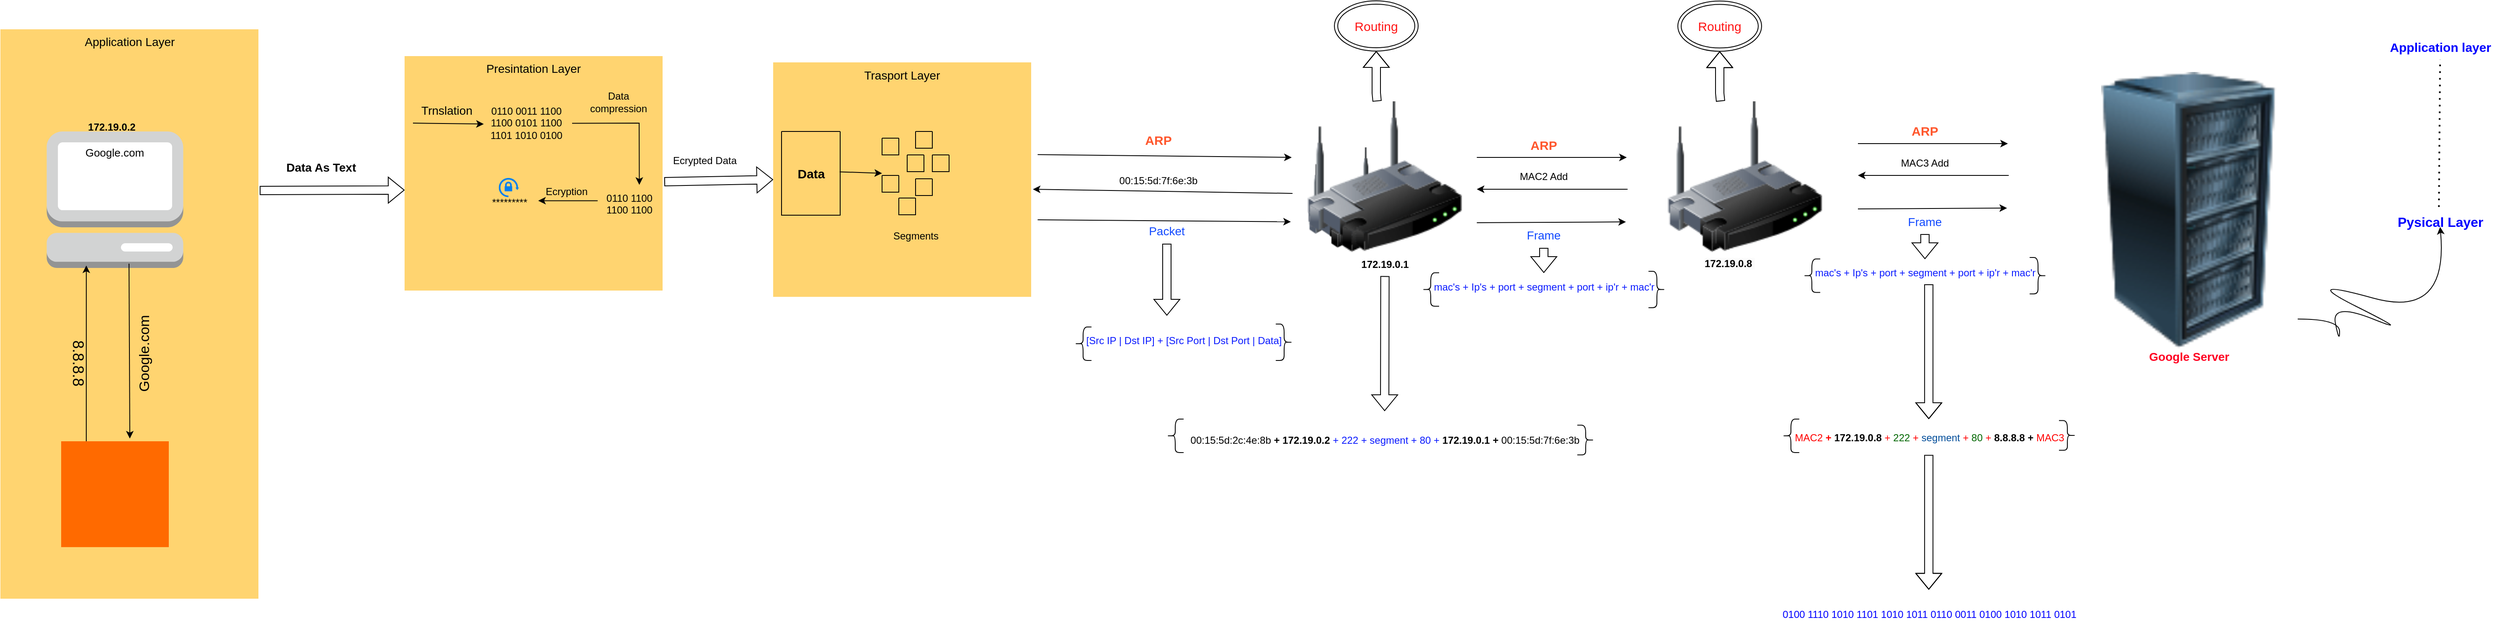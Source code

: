 <mxfile version="26.1.0">
  <diagram name="Page-1" id="e3a06f82-3646-2815-327d-82caf3d4e204">
    <mxGraphModel dx="2950.5" dy="822" grid="1" gridSize="10" guides="1" tooltips="1" connect="1" arrows="1" fold="1" page="1" pageScale="1.5" pageWidth="1169" pageHeight="826" background="none" math="0" shadow="0">
      <root>
        <mxCell id="0" style=";html=1;" />
        <mxCell id="1" style=";html=1;" parent="0" />
        <mxCell id="ifr2l9wg8Xfpjjbt6OwT-125" value="Application Layer" style="whiteSpace=wrap;html=1;fillColor=#FFD470;gradientColor=none;fontSize=14;strokeColor=none;verticalAlign=top;" vertex="1" parent="1">
          <mxGeometry x="-32.49" y="108" width="308" height="680" as="geometry" />
        </mxCell>
        <mxCell id="ifr2l9wg8Xfpjjbt6OwT-2" value="" style="outlineConnect=0;dashed=0;verticalLabelPosition=bottom;verticalAlign=top;align=center;html=1;shape=mxgraph.aws3.management_console;fillColor=#D2D3D3;gradientColor=none;" vertex="1" parent="1">
          <mxGeometry x="22.76" y="230" width="163" height="163" as="geometry" />
        </mxCell>
        <mxCell id="ifr2l9wg8Xfpjjbt6OwT-4" value="" style="endArrow=classic;html=1;rounded=0;entryX=0.29;entryY=0.982;entryDx=0;entryDy=0;entryPerimeter=0;" edge="1" parent="1" target="ifr2l9wg8Xfpjjbt6OwT-2">
          <mxGeometry width="50" height="50" relative="1" as="geometry">
            <mxPoint x="70" y="610" as="sourcePoint" />
            <mxPoint x="75.01" y="400" as="targetPoint" />
          </mxGeometry>
        </mxCell>
        <mxCell id="ifr2l9wg8Xfpjjbt6OwT-6" value="&lt;font style=&quot;font-size: 13px;&quot;&gt;Google.com&lt;/font&gt;" style="text;strokeColor=none;align=center;fillColor=none;html=1;verticalAlign=middle;whiteSpace=wrap;rounded=0;" vertex="1" parent="1">
          <mxGeometry x="64.26" y="240" width="80" height="30" as="geometry" />
        </mxCell>
        <mxCell id="ifr2l9wg8Xfpjjbt6OwT-7" value="&lt;font style=&quot;font-size: 17px;&quot;&gt;Google.com&lt;/font&gt;" style="text;strokeColor=none;align=center;fillColor=none;html=1;verticalAlign=middle;whiteSpace=wrap;rounded=0;rotation=-90;" vertex="1" parent="1">
          <mxGeometry x="100" y="480" width="80" height="30" as="geometry" />
        </mxCell>
        <mxCell id="ifr2l9wg8Xfpjjbt6OwT-8" value="&lt;font style=&quot;font-size: 18px;&quot;&gt;8.8.8.8&lt;/font&gt;" style="text;strokeColor=none;align=center;fillColor=none;html=1;verticalAlign=middle;whiteSpace=wrap;rounded=0;rotation=90;" vertex="1" parent="1">
          <mxGeometry x="20" y="492" width="80" height="30" as="geometry" />
        </mxCell>
        <mxCell id="ifr2l9wg8Xfpjjbt6OwT-9" value="" style="endArrow=classic;html=1;rounded=0;exitX=1;exitY=0.145;exitDx=0;exitDy=0;exitPerimeter=0;" edge="1" parent="1">
          <mxGeometry width="50" height="50" relative="1" as="geometry">
            <mxPoint x="1205.76" y="257.635" as="sourcePoint" />
            <mxPoint x="1509" y="261" as="targetPoint" />
          </mxGeometry>
        </mxCell>
        <mxCell id="ifr2l9wg8Xfpjjbt6OwT-11" value="" style="image;html=1;image=img/lib/clip_art/networking/Wireless_Router_128x128.png" vertex="1" parent="1">
          <mxGeometry x="1510" y="249" width="160" height="120" as="geometry" />
        </mxCell>
        <mxCell id="ifr2l9wg8Xfpjjbt6OwT-12" value="&lt;font style=&quot;color: rgb(255, 87, 45); font-size: 15px;&quot;&gt;&lt;b style=&quot;&quot;&gt;ARP&lt;/b&gt;&lt;/font&gt;" style="text;strokeColor=none;align=center;fillColor=none;html=1;verticalAlign=middle;whiteSpace=wrap;rounded=0;" vertex="1" parent="1">
          <mxGeometry x="1320" y="225" width="60" height="30" as="geometry" />
        </mxCell>
        <mxCell id="ifr2l9wg8Xfpjjbt6OwT-18" value="" style="endArrow=classic;html=1;rounded=0;exitX=0;exitY=0.611;exitDx=0;exitDy=0;exitPerimeter=0;" edge="1" parent="1" source="ifr2l9wg8Xfpjjbt6OwT-20">
          <mxGeometry width="50" height="50" relative="1" as="geometry">
            <mxPoint x="1490" y="308" as="sourcePoint" />
            <mxPoint x="1200" y="299" as="targetPoint" />
            <Array as="points" />
          </mxGeometry>
        </mxCell>
        <mxCell id="ifr2l9wg8Xfpjjbt6OwT-19" value="00:15:5d:7f:6e:3b" style="text;strokeColor=none;align=center;fillColor=none;html=1;verticalAlign=middle;whiteSpace=wrap;rounded=0;" vertex="1" parent="1">
          <mxGeometry x="1280" y="274" width="140" height="30" as="geometry" />
        </mxCell>
        <mxCell id="ifr2l9wg8Xfpjjbt6OwT-20" value="" style="image;html=1;image=img/lib/clip_art/networking/Wireless_Router_128x128.png" vertex="1" parent="1">
          <mxGeometry x="1510" y="194" width="220" height="180" as="geometry" />
        </mxCell>
        <mxCell id="ifr2l9wg8Xfpjjbt6OwT-23" value="" style="endArrow=classic;html=1;rounded=0;entryX=-0.009;entryY=0.799;entryDx=0;entryDy=0;entryPerimeter=0;exitX=1;exitY=0.623;exitDx=0;exitDy=0;exitPerimeter=0;" edge="1" parent="1" target="ifr2l9wg8Xfpjjbt6OwT-20">
          <mxGeometry width="50" height="50" relative="1" as="geometry">
            <mxPoint x="1205.76" y="335.549" as="sourcePoint" />
            <mxPoint x="1540" y="549" as="targetPoint" />
          </mxGeometry>
        </mxCell>
        <mxCell id="ifr2l9wg8Xfpjjbt6OwT-25" value="&lt;font style=&quot;font-size: 14px; color: rgb(17, 73, 255);&quot;&gt;Packet&lt;/font&gt;" style="text;strokeColor=none;align=center;fillColor=none;html=1;verticalAlign=middle;whiteSpace=wrap;rounded=0;" vertex="1" parent="1">
          <mxGeometry x="1330" y="334" width="60" height="30" as="geometry" />
        </mxCell>
        <mxCell id="ifr2l9wg8Xfpjjbt6OwT-26" value="&lt;font style=&quot;color: rgb(10, 26, 255);&quot;&gt;[Src IP | Dst IP] + [Src Port | Dst Port | Data]&lt;/font&gt;" style="text;html=1;align=center;verticalAlign=middle;resizable=0;points=[];autosize=1;strokeColor=none;fillColor=none;" vertex="1" parent="1">
          <mxGeometry x="1250" y="465.25" width="260" height="30" as="geometry" />
        </mxCell>
        <mxCell id="ifr2l9wg8Xfpjjbt6OwT-27" value="" style="shape=curlyBracket;whiteSpace=wrap;html=1;rounded=1;labelPosition=left;verticalLabelPosition=middle;align=right;verticalAlign=middle;" vertex="1" parent="1">
          <mxGeometry x="1250" y="463.5" width="20" height="40" as="geometry" />
        </mxCell>
        <mxCell id="ifr2l9wg8Xfpjjbt6OwT-28" value="" style="shape=curlyBracket;whiteSpace=wrap;html=1;rounded=1;flipH=1;labelPosition=right;verticalLabelPosition=middle;align=left;verticalAlign=middle;size=0.5;" vertex="1" parent="1">
          <mxGeometry x="1490" y="460" width="20" height="43.5" as="geometry" />
        </mxCell>
        <mxCell id="ifr2l9wg8Xfpjjbt6OwT-29" value="" style="shape=flexArrow;endArrow=classic;html=1;rounded=0;exitX=0.5;exitY=1;exitDx=0;exitDy=0;" edge="1" parent="1" source="ifr2l9wg8Xfpjjbt6OwT-25">
          <mxGeometry width="50" height="50" relative="1" as="geometry">
            <mxPoint x="1380" y="459" as="sourcePoint" />
            <mxPoint x="1360" y="450" as="targetPoint" />
          </mxGeometry>
        </mxCell>
        <mxCell id="ifr2l9wg8Xfpjjbt6OwT-30" value="" style="image;html=1;image=img/lib/clip_art/networking/Wireless_Router_128x128.png" vertex="1" parent="1">
          <mxGeometry x="1940" y="194" width="220" height="180" as="geometry" />
        </mxCell>
        <mxCell id="ifr2l9wg8Xfpjjbt6OwT-31" value="" style="endArrow=classic;html=1;rounded=0;exitX=1;exitY=0.145;exitDx=0;exitDy=0;exitPerimeter=0;" edge="1" parent="1">
          <mxGeometry width="50" height="50" relative="1" as="geometry">
            <mxPoint x="1730" y="261" as="sourcePoint" />
            <mxPoint x="1909" y="261" as="targetPoint" />
          </mxGeometry>
        </mxCell>
        <mxCell id="ifr2l9wg8Xfpjjbt6OwT-32" value="&lt;font style=&quot;color: rgb(255, 87, 45); font-size: 15px;&quot;&gt;&lt;b style=&quot;&quot;&gt;ARP&lt;/b&gt;&lt;/font&gt;" style="text;strokeColor=none;align=center;fillColor=none;html=1;verticalAlign=middle;whiteSpace=wrap;rounded=0;" vertex="1" parent="1">
          <mxGeometry x="1780" y="230.5" width="60" height="30" as="geometry" />
        </mxCell>
        <mxCell id="ifr2l9wg8Xfpjjbt6OwT-33" value="" style="endArrow=classic;html=1;rounded=0;exitX=0;exitY=0.583;exitDx=0;exitDy=0;exitPerimeter=0;" edge="1" parent="1">
          <mxGeometry width="50" height="50" relative="1" as="geometry">
            <mxPoint x="1910" y="299" as="sourcePoint" />
            <mxPoint x="1730" y="299" as="targetPoint" />
            <Array as="points" />
          </mxGeometry>
        </mxCell>
        <mxCell id="ifr2l9wg8Xfpjjbt6OwT-34" value="MAC2 Add" style="text;strokeColor=none;align=center;fillColor=none;html=1;verticalAlign=middle;whiteSpace=wrap;rounded=0;" vertex="1" parent="1">
          <mxGeometry x="1740" y="269" width="140" height="30" as="geometry" />
        </mxCell>
        <mxCell id="ifr2l9wg8Xfpjjbt6OwT-35" value="" style="endArrow=classic;html=1;rounded=0;entryX=-0.009;entryY=0.799;entryDx=0;entryDy=0;entryPerimeter=0;exitX=1;exitY=0.623;exitDx=0;exitDy=0;exitPerimeter=0;" edge="1" parent="1">
          <mxGeometry width="50" height="50" relative="1" as="geometry">
            <mxPoint x="1730" y="339" as="sourcePoint" />
            <mxPoint x="1908" y="338" as="targetPoint" />
          </mxGeometry>
        </mxCell>
        <mxCell id="ifr2l9wg8Xfpjjbt6OwT-36" value="&lt;font style=&quot;font-size: 14px; color: rgb(17, 73, 255);&quot;&gt;Frame&lt;/font&gt;" style="text;strokeColor=none;align=center;fillColor=none;html=1;verticalAlign=middle;whiteSpace=wrap;rounded=0;" vertex="1" parent="1">
          <mxGeometry x="1780" y="339" width="60" height="30" as="geometry" />
        </mxCell>
        <mxCell id="ifr2l9wg8Xfpjjbt6OwT-37" value="&lt;font style=&quot;color: rgb(10, 26, 255);&quot;&gt;mac&#39;s + Ip&#39;s + port + segment + port + ip&#39;r + mac&#39;r&lt;/font&gt;" style="text;html=1;align=center;verticalAlign=middle;resizable=0;points=[];autosize=1;strokeColor=none;fillColor=none;" vertex="1" parent="1">
          <mxGeometry x="1665" y="400.5" width="290" height="30" as="geometry" />
        </mxCell>
        <mxCell id="ifr2l9wg8Xfpjjbt6OwT-38" value="" style="shape=curlyBracket;whiteSpace=wrap;html=1;rounded=1;labelPosition=left;verticalLabelPosition=middle;align=right;verticalAlign=middle;" vertex="1" parent="1">
          <mxGeometry x="1665" y="398.75" width="20" height="40" as="geometry" />
        </mxCell>
        <mxCell id="ifr2l9wg8Xfpjjbt6OwT-39" value="" style="shape=curlyBracket;whiteSpace=wrap;html=1;rounded=1;flipH=1;labelPosition=right;verticalLabelPosition=middle;align=left;verticalAlign=middle;size=0.5;" vertex="1" parent="1">
          <mxGeometry x="1935" y="397" width="20" height="43.5" as="geometry" />
        </mxCell>
        <mxCell id="ifr2l9wg8Xfpjjbt6OwT-40" value="" style="shape=flexArrow;endArrow=classic;html=1;rounded=0;exitX=0.5;exitY=1;exitDx=0;exitDy=0;" edge="1" parent="1" source="ifr2l9wg8Xfpjjbt6OwT-36">
          <mxGeometry width="50" height="50" relative="1" as="geometry">
            <mxPoint x="1780" y="459" as="sourcePoint" />
            <mxPoint x="1810" y="399" as="targetPoint" />
          </mxGeometry>
        </mxCell>
        <mxCell id="ifr2l9wg8Xfpjjbt6OwT-43" value="&lt;font style=&quot;font-size: 15px; color: rgb(255, 20, 20);&quot;&gt;Routing&lt;/font&gt;" style="ellipse;shape=doubleEllipse;whiteSpace=wrap;html=1;" vertex="1" parent="1">
          <mxGeometry x="1560" y="74" width="100" height="60" as="geometry" />
        </mxCell>
        <mxCell id="ifr2l9wg8Xfpjjbt6OwT-44" value="" style="shape=flexArrow;endArrow=classic;html=1;rounded=0;entryX=0.5;entryY=1;entryDx=0;entryDy=0;" edge="1" parent="1" source="ifr2l9wg8Xfpjjbt6OwT-20" target="ifr2l9wg8Xfpjjbt6OwT-43">
          <mxGeometry width="50" height="50" relative="1" as="geometry">
            <mxPoint x="1590" y="204" as="sourcePoint" />
            <mxPoint x="1640" y="154" as="targetPoint" />
            <Array as="points">
              <mxPoint x="1610" y="184" />
            </Array>
          </mxGeometry>
        </mxCell>
        <mxCell id="ifr2l9wg8Xfpjjbt6OwT-64" value="" style="endArrow=classic;html=1;rounded=0;exitX=1;exitY=0.145;exitDx=0;exitDy=0;exitPerimeter=0;" edge="1" parent="1">
          <mxGeometry width="50" height="50" relative="1" as="geometry">
            <mxPoint x="2185" y="244.5" as="sourcePoint" />
            <mxPoint x="2364" y="244.5" as="targetPoint" />
          </mxGeometry>
        </mxCell>
        <mxCell id="ifr2l9wg8Xfpjjbt6OwT-65" value="&lt;font style=&quot;color: rgb(255, 87, 45); font-size: 15px;&quot;&gt;&lt;b style=&quot;&quot;&gt;ARP&lt;/b&gt;&lt;/font&gt;" style="text;strokeColor=none;align=center;fillColor=none;html=1;verticalAlign=middle;whiteSpace=wrap;rounded=0;" vertex="1" parent="1">
          <mxGeometry x="2235" y="214" width="60" height="30" as="geometry" />
        </mxCell>
        <mxCell id="ifr2l9wg8Xfpjjbt6OwT-66" value="" style="endArrow=classic;html=1;rounded=0;exitX=0;exitY=0.583;exitDx=0;exitDy=0;exitPerimeter=0;" edge="1" parent="1">
          <mxGeometry width="50" height="50" relative="1" as="geometry">
            <mxPoint x="2365" y="282.5" as="sourcePoint" />
            <mxPoint x="2185" y="282.5" as="targetPoint" />
            <Array as="points" />
          </mxGeometry>
        </mxCell>
        <mxCell id="ifr2l9wg8Xfpjjbt6OwT-67" value="MAC3 Add" style="text;strokeColor=none;align=center;fillColor=none;html=1;verticalAlign=middle;whiteSpace=wrap;rounded=0;" vertex="1" parent="1">
          <mxGeometry x="2195" y="252.5" width="140" height="30" as="geometry" />
        </mxCell>
        <mxCell id="ifr2l9wg8Xfpjjbt6OwT-68" value="" style="endArrow=classic;html=1;rounded=0;entryX=-0.009;entryY=0.799;entryDx=0;entryDy=0;entryPerimeter=0;exitX=1;exitY=0.623;exitDx=0;exitDy=0;exitPerimeter=0;" edge="1" parent="1">
          <mxGeometry width="50" height="50" relative="1" as="geometry">
            <mxPoint x="2185" y="322.5" as="sourcePoint" />
            <mxPoint x="2363" y="321.5" as="targetPoint" />
          </mxGeometry>
        </mxCell>
        <mxCell id="ifr2l9wg8Xfpjjbt6OwT-69" value="&lt;font style=&quot;font-size: 14px; color: rgb(17, 73, 255);&quot;&gt;Frame&lt;/font&gt;" style="text;strokeColor=none;align=center;fillColor=none;html=1;verticalAlign=middle;whiteSpace=wrap;rounded=0;" vertex="1" parent="1">
          <mxGeometry x="2235" y="322.5" width="60" height="30" as="geometry" />
        </mxCell>
        <mxCell id="ifr2l9wg8Xfpjjbt6OwT-70" value="&lt;font style=&quot;color: rgb(10, 26, 255);&quot;&gt;mac&#39;s + Ip&#39;s + port + segment + port + ip&#39;r + mac&#39;r&lt;/font&gt;" style="text;html=1;align=center;verticalAlign=middle;resizable=0;points=[];autosize=1;strokeColor=none;fillColor=none;" vertex="1" parent="1">
          <mxGeometry x="2120" y="384" width="290" height="30" as="geometry" />
        </mxCell>
        <mxCell id="ifr2l9wg8Xfpjjbt6OwT-71" value="" style="shape=curlyBracket;whiteSpace=wrap;html=1;rounded=1;labelPosition=left;verticalLabelPosition=middle;align=right;verticalAlign=middle;" vertex="1" parent="1">
          <mxGeometry x="2120" y="382.25" width="20" height="40" as="geometry" />
        </mxCell>
        <mxCell id="ifr2l9wg8Xfpjjbt6OwT-72" value="" style="shape=curlyBracket;whiteSpace=wrap;html=1;rounded=1;flipH=1;labelPosition=right;verticalLabelPosition=middle;align=left;verticalAlign=middle;size=0.5;" vertex="1" parent="1">
          <mxGeometry x="2390" y="380.5" width="20" height="43.5" as="geometry" />
        </mxCell>
        <mxCell id="ifr2l9wg8Xfpjjbt6OwT-73" value="" style="shape=flexArrow;endArrow=classic;html=1;rounded=0;exitX=0.5;exitY=1;exitDx=0;exitDy=0;" edge="1" parent="1" source="ifr2l9wg8Xfpjjbt6OwT-69">
          <mxGeometry width="50" height="50" relative="1" as="geometry">
            <mxPoint x="2235" y="442.5" as="sourcePoint" />
            <mxPoint x="2265" y="382.5" as="targetPoint" />
          </mxGeometry>
        </mxCell>
        <mxCell id="ifr2l9wg8Xfpjjbt6OwT-74" value="&lt;font style=&quot;font-size: 15px; color: rgb(255, 20, 20);&quot;&gt;Routing&lt;/font&gt;" style="ellipse;shape=doubleEllipse;whiteSpace=wrap;html=1;" vertex="1" parent="1">
          <mxGeometry x="1970" y="74.25" width="100" height="60" as="geometry" />
        </mxCell>
        <mxCell id="ifr2l9wg8Xfpjjbt6OwT-75" value="" style="shape=flexArrow;endArrow=classic;html=1;rounded=0;entryX=0.5;entryY=1;entryDx=0;entryDy=0;" edge="1" parent="1" target="ifr2l9wg8Xfpjjbt6OwT-74">
          <mxGeometry width="50" height="50" relative="1" as="geometry">
            <mxPoint x="2021" y="194" as="sourcePoint" />
            <mxPoint x="2050" y="154.25" as="targetPoint" />
            <Array as="points">
              <mxPoint x="2020" y="184.25" />
            </Array>
          </mxGeometry>
        </mxCell>
        <mxCell id="ifr2l9wg8Xfpjjbt6OwT-76" value="&lt;b&gt;172.19.0.2&lt;/b&gt;" style="text;html=1;align=center;verticalAlign=middle;resizable=0;points=[];autosize=1;strokeColor=none;fillColor=none;" vertex="1" parent="1">
          <mxGeometry x="60.0" y="210" width="80" height="30" as="geometry" />
        </mxCell>
        <mxCell id="ifr2l9wg8Xfpjjbt6OwT-77" value="&lt;b&gt;172.19.0.1&lt;/b&gt;" style="text;html=1;align=center;verticalAlign=middle;resizable=0;points=[];autosize=1;strokeColor=none;fillColor=none;" vertex="1" parent="1">
          <mxGeometry x="1580" y="374" width="80" height="30" as="geometry" />
        </mxCell>
        <mxCell id="ifr2l9wg8Xfpjjbt6OwT-78" value="" style="shape=flexArrow;endArrow=classic;html=1;rounded=0;exitX=0.504;exitY=0.956;exitDx=0;exitDy=0;exitPerimeter=0;" edge="1" parent="1" source="ifr2l9wg8Xfpjjbt6OwT-77">
          <mxGeometry width="50" height="50" relative="1" as="geometry">
            <mxPoint x="1400" y="394" as="sourcePoint" />
            <mxPoint x="1620" y="564" as="targetPoint" />
          </mxGeometry>
        </mxCell>
        <mxCell id="ifr2l9wg8Xfpjjbt6OwT-79" value="&lt;font style=&quot;color: rgb(10, 26, 255);&quot;&gt;&lt;b style=&quot;color: rgb(0, 0, 0);&quot;&gt;&lt;span style=&quot;font-weight: 400; text-wrap-mode: wrap;&quot;&gt;00:15:5d:2c:4e:8b&amp;nbsp;&lt;/span&gt;+ 172.19.0.2&amp;nbsp;&lt;/b&gt;+ 222 + segment + 80 +&amp;nbsp;&lt;/font&gt;&lt;b&gt;172.19.0.1 +&amp;nbsp;&lt;/b&gt;&lt;span style=&quot;text-wrap-mode: wrap;&quot;&gt;00:15:5d:7f:6e:3b&lt;/span&gt;" style="text;html=1;align=center;verticalAlign=middle;resizable=0;points=[];autosize=1;strokeColor=none;fillColor=none;" vertex="1" parent="1">
          <mxGeometry x="1375" y="583.5" width="490" height="30" as="geometry" />
        </mxCell>
        <mxCell id="ifr2l9wg8Xfpjjbt6OwT-80" value="" style="shape=curlyBracket;whiteSpace=wrap;html=1;rounded=1;labelPosition=left;verticalLabelPosition=middle;align=right;verticalAlign=middle;" vertex="1" parent="1">
          <mxGeometry x="1360" y="573.5" width="20" height="40" as="geometry" />
        </mxCell>
        <mxCell id="ifr2l9wg8Xfpjjbt6OwT-81" value="" style="shape=curlyBracket;whiteSpace=wrap;html=1;rounded=1;flipH=1;labelPosition=right;verticalLabelPosition=middle;align=left;verticalAlign=middle;size=0.5;" vertex="1" parent="1">
          <mxGeometry x="1850" y="580.75" width="20" height="35.5" as="geometry" />
        </mxCell>
        <mxCell id="ifr2l9wg8Xfpjjbt6OwT-86" value="" style="image;html=1;image=img/lib/clip_art/computers/Server_Rack_128x128.png" vertex="1" parent="1">
          <mxGeometry x="2460" y="159" width="240" height="330" as="geometry" />
        </mxCell>
        <mxCell id="ifr2l9wg8Xfpjjbt6OwT-87" value="&lt;font style=&quot;font-size: 14px; color: rgb(255, 0, 34);&quot;&gt;&lt;b&gt;Google Server&lt;/b&gt;&lt;/font&gt;" style="text;html=1;align=center;verticalAlign=middle;resizable=0;points=[];autosize=1;strokeColor=none;fillColor=none;" vertex="1" parent="1">
          <mxGeometry x="2520" y="484" width="120" height="30" as="geometry" />
        </mxCell>
        <mxCell id="ifr2l9wg8Xfpjjbt6OwT-88" value="&lt;font&gt;&lt;b&gt;&lt;span style=&quot;font-weight: 400; text-wrap-mode: wrap;&quot;&gt;&lt;font style=&quot;color: rgb(255, 0, 0);&quot;&gt;MAC2&amp;nbsp;&lt;/font&gt;&lt;/span&gt;&lt;font style=&quot;color: rgb(255, 0, 0);&quot;&gt;+ &lt;/font&gt;&lt;font style=&quot;color: rgb(0, 0, 0);&quot;&gt;172.19.0.8&lt;/font&gt;&lt;font style=&quot;color: rgb(255, 0, 0);&quot;&gt;&amp;nbsp;&lt;/font&gt;&lt;/b&gt;&lt;font style=&quot;color: rgb(255, 0, 0);&quot;&gt;+ &lt;/font&gt;&lt;font style=&quot;color: rgb(0, 102, 0);&quot;&gt;222 &lt;/font&gt;&lt;font style=&quot;color: rgb(255, 0, 0);&quot;&gt;+ &lt;/font&gt;&lt;font style=&quot;color: rgb(0, 76, 153);&quot;&gt;segment &lt;/font&gt;&lt;font style=&quot;color: rgb(255, 0, 0);&quot;&gt;+ &lt;/font&gt;&lt;font style=&quot;color: rgb(0, 102, 0);&quot;&gt;80 &lt;/font&gt;&lt;font style=&quot;color: rgb(255, 0, 0);&quot;&gt;+&amp;nbsp;&lt;/font&gt;&lt;/font&gt;&lt;b&gt;8.8.8.8 +&amp;nbsp;&lt;/b&gt;&lt;span style=&quot;text-wrap-mode: wrap;&quot;&gt;&lt;font style=&quot;color: rgb(255, 2, 2);&quot;&gt;MAC3&lt;/font&gt;&lt;/span&gt;" style="text;html=1;align=center;verticalAlign=middle;resizable=0;points=[];autosize=1;strokeColor=none;fillColor=none;" vertex="1" parent="1">
          <mxGeometry x="2095" y="580.75" width="350" height="30" as="geometry" />
        </mxCell>
        <mxCell id="ifr2l9wg8Xfpjjbt6OwT-89" value="" style="shape=curlyBracket;whiteSpace=wrap;html=1;rounded=1;labelPosition=left;verticalLabelPosition=middle;align=right;verticalAlign=middle;" vertex="1" parent="1">
          <mxGeometry x="2095" y="573.5" width="20" height="40" as="geometry" />
        </mxCell>
        <mxCell id="ifr2l9wg8Xfpjjbt6OwT-90" value="" style="shape=curlyBracket;whiteSpace=wrap;html=1;rounded=1;flipH=1;labelPosition=right;verticalLabelPosition=middle;align=left;verticalAlign=middle;size=0.5;" vertex="1" parent="1">
          <mxGeometry x="2425" y="575.25" width="20" height="35.5" as="geometry" />
        </mxCell>
        <mxCell id="ifr2l9wg8Xfpjjbt6OwT-91" value="" style="shape=flexArrow;endArrow=classic;html=1;rounded=0;exitX=0.504;exitY=0.956;exitDx=0;exitDy=0;exitPerimeter=0;" edge="1" parent="1">
          <mxGeometry width="50" height="50" relative="1" as="geometry">
            <mxPoint x="2269.58" y="412.5" as="sourcePoint" />
            <mxPoint x="2269.58" y="573.5" as="targetPoint" />
            <Array as="points">
              <mxPoint x="2269.58" y="483.5" />
            </Array>
          </mxGeometry>
        </mxCell>
        <mxCell id="ifr2l9wg8Xfpjjbt6OwT-92" value="&lt;b style=&quot;forced-color-adjust: none; color: rgb(0, 0, 0); font-family: Helvetica; font-size: 12px; font-style: normal; font-variant-ligatures: normal; font-variant-caps: normal; letter-spacing: normal; orphans: 2; text-align: center; text-indent: 0px; text-transform: none; widows: 2; word-spacing: 0px; -webkit-text-stroke-width: 0px; white-space: nowrap; background-color: rgb(251, 251, 251); text-decoration-thickness: initial; text-decoration-style: initial; text-decoration-color: initial;&quot;&gt;&lt;font style=&quot;forced-color-adjust: none; color: rgb(0, 0, 0);&quot;&gt;172.19.0.8&lt;/font&gt;&lt;font style=&quot;forced-color-adjust: none; color: rgb(255, 0, 0);&quot;&gt;&amp;nbsp;&lt;/font&gt;&lt;/b&gt;" style="text;whiteSpace=wrap;html=1;" vertex="1" parent="1">
          <mxGeometry x="2000" y="374" width="90" height="40" as="geometry" />
        </mxCell>
        <mxCell id="ifr2l9wg8Xfpjjbt6OwT-93" value="" style="shape=flexArrow;endArrow=classic;html=1;rounded=0;exitX=0.504;exitY=0.956;exitDx=0;exitDy=0;exitPerimeter=0;" edge="1" parent="1">
          <mxGeometry width="50" height="50" relative="1" as="geometry">
            <mxPoint x="2269.58" y="616.25" as="sourcePoint" />
            <mxPoint x="2269.58" y="777.25" as="targetPoint" />
            <Array as="points">
              <mxPoint x="2269.58" y="687.25" />
            </Array>
          </mxGeometry>
        </mxCell>
        <mxCell id="ifr2l9wg8Xfpjjbt6OwT-94" value="&lt;font style=&quot;color: rgb(0, 0, 255);&quot;&gt;0100 1110 1010 1101 1010 1011 0110 0011 0100 1010 1011 0101&lt;/font&gt;" style="text;html=1;align=center;verticalAlign=middle;resizable=0;points=[];autosize=1;strokeColor=none;fillColor=none;" vertex="1" parent="1">
          <mxGeometry x="2085" y="792" width="370" height="30" as="geometry" />
        </mxCell>
        <mxCell id="ifr2l9wg8Xfpjjbt6OwT-95" value="" style="curved=1;endArrow=classic;html=1;rounded=0;" edge="1" parent="1">
          <mxGeometry width="50" height="50" relative="1" as="geometry">
            <mxPoint x="2710" y="454" as="sourcePoint" />
            <mxPoint x="2880" y="344" as="targetPoint" />
            <Array as="points">
              <mxPoint x="2760" y="454" />
              <mxPoint x="2760" y="484" />
              <mxPoint x="2750" y="434" />
              <mxPoint x="2850" y="474" />
              <mxPoint x="2710" y="404" />
              <mxPoint x="2890" y="454" />
            </Array>
          </mxGeometry>
        </mxCell>
        <mxCell id="ifr2l9wg8Xfpjjbt6OwT-96" value="&lt;font style=&quot;color: rgb(0, 0, 255); font-size: 16px;&quot;&gt;&lt;b&gt;Pysical Layer&lt;/b&gt;&lt;/font&gt;" style="text;html=1;align=center;verticalAlign=middle;resizable=0;points=[];autosize=1;strokeColor=none;fillColor=none;" vertex="1" parent="1">
          <mxGeometry x="2815" y="322.5" width="130" height="30" as="geometry" />
        </mxCell>
        <mxCell id="ifr2l9wg8Xfpjjbt6OwT-97" value="" style="endArrow=none;dashed=1;html=1;dashPattern=1 3;strokeWidth=2;rounded=0;exitX=0.489;exitY=-0.078;exitDx=0;exitDy=0;exitPerimeter=0;" edge="1" parent="1" source="ifr2l9wg8Xfpjjbt6OwT-96">
          <mxGeometry width="50" height="50" relative="1" as="geometry">
            <mxPoint x="2855" y="299" as="sourcePoint" />
            <mxPoint x="2880" y="144" as="targetPoint" />
          </mxGeometry>
        </mxCell>
        <mxCell id="ifr2l9wg8Xfpjjbt6OwT-98" value="&lt;font style=&quot;font-size: 15px; color: rgb(0, 0, 255);&quot;&gt;&lt;b&gt;Application layer&lt;/b&gt;&lt;/font&gt;" style="text;html=1;align=center;verticalAlign=middle;resizable=0;points=[];autosize=1;strokeColor=none;fillColor=none;" vertex="1" parent="1">
          <mxGeometry x="2810" y="114" width="140" height="30" as="geometry" />
        </mxCell>
        <mxCell id="ifr2l9wg8Xfpjjbt6OwT-126" value="" style="endArrow=classic;html=1;rounded=0;entryX=0.708;entryY=0.015;entryDx=0;entryDy=0;entryPerimeter=0;" edge="1" parent="1">
          <mxGeometry width="50" height="50" relative="1" as="geometry">
            <mxPoint x="121.01" y="387.85" as="sourcePoint" />
            <mxPoint x="122.001" y="596.746" as="targetPoint" />
          </mxGeometry>
        </mxCell>
        <mxCell id="ifr2l9wg8Xfpjjbt6OwT-1" value="" style="points=[];aspect=fixed;html=1;align=center;shadow=0;dashed=0;fillColor=#FF6A00;strokeColor=none;shape=mxgraph.alibaba_cloud.dns_domain_name_system;" vertex="1" parent="1">
          <mxGeometry x="40.02" y="600.0" width="128.49" height="126.41" as="geometry" />
        </mxCell>
        <mxCell id="ifr2l9wg8Xfpjjbt6OwT-175" value="" style="shape=flexArrow;endArrow=classic;html=1;rounded=0;exitX=1.005;exitY=0.283;exitDx=0;exitDy=0;exitPerimeter=0;" edge="1" parent="1" source="ifr2l9wg8Xfpjjbt6OwT-125">
          <mxGeometry width="50" height="50" relative="1" as="geometry">
            <mxPoint x="520" y="400" as="sourcePoint" />
            <mxPoint x="450" y="300" as="targetPoint" />
          </mxGeometry>
        </mxCell>
        <mxCell id="ifr2l9wg8Xfpjjbt6OwT-176" value="&lt;font style=&quot;font-size: 14px;&quot;&gt;&lt;b&gt;Data As Text&lt;/b&gt;&lt;/font&gt;" style="text;html=1;align=center;verticalAlign=middle;resizable=0;points=[];autosize=1;strokeColor=none;fillColor=none;" vertex="1" parent="1">
          <mxGeometry x="295" y="258" width="110" height="30" as="geometry" />
        </mxCell>
        <mxCell id="ifr2l9wg8Xfpjjbt6OwT-177" value="Presintation Layer" style="whiteSpace=wrap;html=1;fillColor=#FFD470;gradientColor=none;fontSize=14;strokeColor=none;verticalAlign=top;" vertex="1" parent="1">
          <mxGeometry x="450" y="140" width="308" height="280" as="geometry" />
        </mxCell>
        <mxCell id="ifr2l9wg8Xfpjjbt6OwT-178" value="" style="endArrow=classic;html=1;rounded=0;entryX=0.041;entryY=0.519;entryDx=0;entryDy=0;entryPerimeter=0;" edge="1" parent="1" target="ifr2l9wg8Xfpjjbt6OwT-179">
          <mxGeometry width="50" height="50" relative="1" as="geometry">
            <mxPoint x="460" y="220" as="sourcePoint" />
            <mxPoint x="530" y="220" as="targetPoint" />
          </mxGeometry>
        </mxCell>
        <mxCell id="ifr2l9wg8Xfpjjbt6OwT-179" value="0110 0011 1100&lt;div&gt;1100 0101 1100&lt;/div&gt;&lt;div&gt;1101 1010 0100&lt;/div&gt;" style="text;html=1;align=center;verticalAlign=middle;resizable=0;points=[];autosize=1;strokeColor=none;fillColor=none;" vertex="1" parent="1">
          <mxGeometry x="540" y="190" width="110" height="60" as="geometry" />
        </mxCell>
        <mxCell id="ifr2l9wg8Xfpjjbt6OwT-180" value="&lt;font style=&quot;font-size: 14px;&quot;&gt;Trnslation&lt;/font&gt;" style="text;html=1;align=center;verticalAlign=middle;resizable=0;points=[];autosize=1;strokeColor=none;fillColor=none;" vertex="1" parent="1">
          <mxGeometry x="460" y="190.25" width="80" height="30" as="geometry" />
        </mxCell>
        <mxCell id="ifr2l9wg8Xfpjjbt6OwT-181" value="" style="endArrow=classic;html=1;rounded=0;entryX=0.653;entryY=0.004;entryDx=0;entryDy=0;entryPerimeter=0;" edge="1" parent="1" target="ifr2l9wg8Xfpjjbt6OwT-182">
          <mxGeometry width="50" height="50" relative="1" as="geometry">
            <mxPoint x="650" y="220.25" as="sourcePoint" />
            <mxPoint x="720" y="300" as="targetPoint" />
            <Array as="points">
              <mxPoint x="730" y="220" />
            </Array>
          </mxGeometry>
        </mxCell>
        <mxCell id="ifr2l9wg8Xfpjjbt6OwT-182" value="0110 1100&lt;div&gt;1100 1100&lt;/div&gt;&lt;div&gt;&lt;br&gt;&lt;/div&gt;" style="text;html=1;align=center;verticalAlign=middle;resizable=0;points=[];autosize=1;strokeColor=none;fillColor=none;" vertex="1" parent="1">
          <mxGeometry x="678" y="293.5" width="80" height="60" as="geometry" />
        </mxCell>
        <mxCell id="ifr2l9wg8Xfpjjbt6OwT-184" value="Data&lt;div&gt;compression&lt;/div&gt;" style="text;html=1;align=center;verticalAlign=middle;resizable=0;points=[];autosize=1;strokeColor=none;fillColor=none;" vertex="1" parent="1">
          <mxGeometry x="660" y="175" width="90" height="40" as="geometry" />
        </mxCell>
        <mxCell id="ifr2l9wg8Xfpjjbt6OwT-185" value="" style="endArrow=classic;html=1;rounded=0;exitX=0.031;exitY=0.32;exitDx=0;exitDy=0;exitPerimeter=0;entryX=0.993;entryY=0.423;entryDx=0;entryDy=0;entryPerimeter=0;" edge="1" parent="1" source="ifr2l9wg8Xfpjjbt6OwT-182" target="ifr2l9wg8Xfpjjbt6OwT-186">
          <mxGeometry width="50" height="50" relative="1" as="geometry">
            <mxPoint x="678.0" y="316.5" as="sourcePoint" />
            <mxPoint x="620" y="320" as="targetPoint" />
          </mxGeometry>
        </mxCell>
        <mxCell id="ifr2l9wg8Xfpjjbt6OwT-186" value="*********" style="text;html=1;align=center;verticalAlign=middle;resizable=0;points=[];autosize=1;strokeColor=none;fillColor=none;" vertex="1" parent="1">
          <mxGeometry x="540" y="300" width="70" height="30" as="geometry" />
        </mxCell>
        <mxCell id="ifr2l9wg8Xfpjjbt6OwT-187" value="Ecryption" style="text;html=1;align=center;verticalAlign=middle;resizable=0;points=[];autosize=1;strokeColor=none;fillColor=none;" vertex="1" parent="1">
          <mxGeometry x="608" y="286.5" width="70" height="30" as="geometry" />
        </mxCell>
        <mxCell id="ifr2l9wg8Xfpjjbt6OwT-188" value="" style="html=1;verticalLabelPosition=bottom;strokeWidth=2;strokeColor=#0080F0;fillColor=strokeColor;shadow=0;dashed=0;shape=mxgraph.ios7.icons.orientation_lock;pointerEvents=1" vertex="1" parent="1">
          <mxGeometry x="563.45" y="286.5" width="23.1" height="21" as="geometry" />
        </mxCell>
        <mxCell id="ifr2l9wg8Xfpjjbt6OwT-190" value="" style="shape=flexArrow;endArrow=classic;html=1;rounded=0;entryX=0;entryY=0.5;entryDx=0;entryDy=0;" edge="1" parent="1" target="ifr2l9wg8Xfpjjbt6OwT-191">
          <mxGeometry width="50" height="50" relative="1" as="geometry">
            <mxPoint x="760" y="290" as="sourcePoint" />
            <mxPoint x="870" y="290" as="targetPoint" />
          </mxGeometry>
        </mxCell>
        <mxCell id="ifr2l9wg8Xfpjjbt6OwT-191" value="Trasport Layer" style="whiteSpace=wrap;html=1;fillColor=#FFD470;gradientColor=none;fontSize=14;strokeColor=none;verticalAlign=top;" vertex="1" parent="1">
          <mxGeometry x="890" y="147.5" width="308" height="280" as="geometry" />
        </mxCell>
        <mxCell id="ifr2l9wg8Xfpjjbt6OwT-192" value="" style="swimlane;startSize=0;" vertex="1" parent="1">
          <mxGeometry x="900" y="230" width="70" height="100" as="geometry" />
        </mxCell>
        <mxCell id="ifr2l9wg8Xfpjjbt6OwT-195" value="&lt;font style=&quot;font-size: 15px;&quot;&gt;&lt;b&gt;Data&lt;/b&gt;&lt;/font&gt;" style="text;html=1;align=center;verticalAlign=middle;resizable=0;points=[];autosize=1;strokeColor=none;fillColor=none;" vertex="1" parent="ifr2l9wg8Xfpjjbt6OwT-192">
          <mxGeometry x="5" y="35" width="60" height="30" as="geometry" />
        </mxCell>
        <mxCell id="ifr2l9wg8Xfpjjbt6OwT-193" value="Ecrypted Data" style="text;html=1;align=center;verticalAlign=middle;resizable=0;points=[];autosize=1;strokeColor=none;fillColor=none;" vertex="1" parent="1">
          <mxGeometry x="758" y="250" width="100" height="30" as="geometry" />
        </mxCell>
        <mxCell id="ifr2l9wg8Xfpjjbt6OwT-196" value="" style="endArrow=classic;html=1;rounded=0;exitX=0.99;exitY=0.482;exitDx=0;exitDy=0;exitPerimeter=0;" edge="1" parent="1" source="ifr2l9wg8Xfpjjbt6OwT-192">
          <mxGeometry width="50" height="50" relative="1" as="geometry">
            <mxPoint x="970.0" y="274.42" as="sourcePoint" />
            <mxPoint x="1020" y="280" as="targetPoint" />
          </mxGeometry>
        </mxCell>
        <mxCell id="ifr2l9wg8Xfpjjbt6OwT-198" value="" style="swimlane;startSize=0;" vertex="1" parent="1">
          <mxGeometry x="1020" y="238" width="20" height="20" as="geometry" />
        </mxCell>
        <mxCell id="ifr2l9wg8Xfpjjbt6OwT-199" value="" style="swimlane;startSize=0;" vertex="1" parent="1">
          <mxGeometry x="1060" y="230" width="20" height="20" as="geometry" />
        </mxCell>
        <mxCell id="ifr2l9wg8Xfpjjbt6OwT-200" value="" style="swimlane;startSize=0;" vertex="1" parent="1">
          <mxGeometry x="1050" y="258" width="20" height="20" as="geometry" />
        </mxCell>
        <mxCell id="ifr2l9wg8Xfpjjbt6OwT-201" value="" style="swimlane;startSize=0;" vertex="1" parent="1">
          <mxGeometry x="1060" y="286.5" width="20" height="20" as="geometry" />
        </mxCell>
        <mxCell id="ifr2l9wg8Xfpjjbt6OwT-202" value="" style="swimlane;startSize=0;" vertex="1" parent="1">
          <mxGeometry x="1020" y="282.5" width="20" height="20" as="geometry" />
        </mxCell>
        <mxCell id="ifr2l9wg8Xfpjjbt6OwT-206" value="" style="swimlane;startSize=0;" vertex="1" parent="1">
          <mxGeometry x="1080" y="258" width="20" height="20" as="geometry" />
        </mxCell>
        <mxCell id="ifr2l9wg8Xfpjjbt6OwT-207" value="" style="swimlane;startSize=0;" vertex="1" parent="1">
          <mxGeometry x="1040" y="309.5" width="20" height="20" as="geometry" />
        </mxCell>
        <mxCell id="ifr2l9wg8Xfpjjbt6OwT-209" value="Segments" style="text;html=1;align=center;verticalAlign=middle;resizable=0;points=[];autosize=1;strokeColor=none;fillColor=none;" vertex="1" parent="1">
          <mxGeometry x="1020" y="339.5" width="80" height="30" as="geometry" />
        </mxCell>
      </root>
    </mxGraphModel>
  </diagram>
</mxfile>
